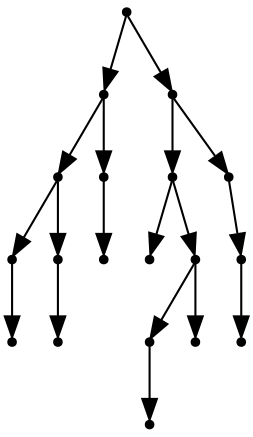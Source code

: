 digraph {
  18 [shape=point];
  7 [shape=point];
  4 [shape=point];
  1 [shape=point];
  0 [shape=point];
  3 [shape=point];
  2 [shape=point];
  6 [shape=point];
  5 [shape=point];
  17 [shape=point];
  13 [shape=point];
  8 [shape=point];
  12 [shape=point];
  10 [shape=point];
  9 [shape=point];
  11 [shape=point];
  16 [shape=point];
  15 [shape=point];
  14 [shape=point];
18 -> 7;
7 -> 4;
4 -> 1;
1 -> 0;
4 -> 3;
3 -> 2;
7 -> 6;
6 -> 5;
18 -> 17;
17 -> 13;
13 -> 8;
13 -> 12;
12 -> 10;
10 -> 9;
12 -> 11;
17 -> 16;
16 -> 15;
15 -> 14;
}
